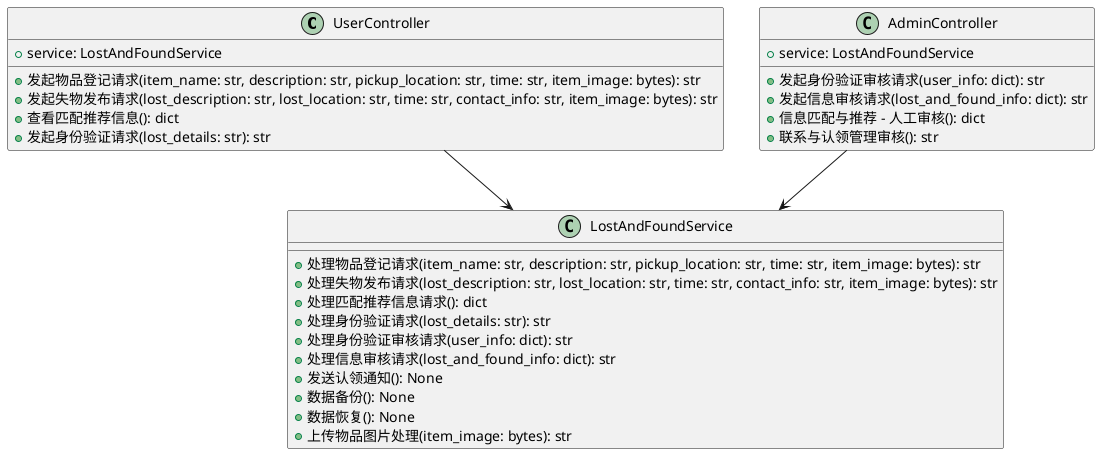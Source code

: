 @startuml
class UserController {
  +service: LostAndFoundService
  +发起物品登记请求(item_name: str, description: str, pickup_location: str, time: str, item_image: bytes): str
  +发起失物发布请求(lost_description: str, lost_location: str, time: str, contact_info: str, item_image: bytes): str
  +查看匹配推荐信息(): dict
  +发起身份验证请求(lost_details: str): str
}
class AdminController {
  +service: LostAndFoundService
  +发起身份验证审核请求(user_info: dict): str
  +发起信息审核请求(lost_and_found_info: dict): str
  +信息匹配与推荐 - 人工审核(): dict
  +联系与认领管理审核(): str
}
class LostAndFoundService {
  +处理物品登记请求(item_name: str, description: str, pickup_location: str, time: str, item_image: bytes): str
  +处理失物发布请求(lost_description: str, lost_location: str, time: str, contact_info: str, item_image: bytes): str
  +处理匹配推荐信息请求(): dict
  +处理身份验证请求(lost_details: str): str
  +处理身份验证审核请求(user_info: dict): str
  +处理信息审核请求(lost_and_found_info: dict): str
  +发送认领通知(): None
  +数据备份(): None
  +数据恢复(): None
  +上传物品图片处理(item_image: bytes): str
}
UserController --> LostAndFoundService
AdminController --> LostAndFoundService
@enduml